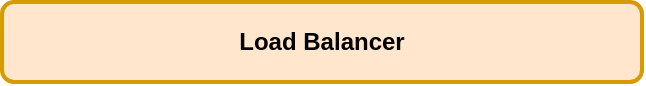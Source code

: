 <mxfile version="15.9.4" type="github">
  <diagram name="Page-1" id="c7558073-3199-34d8-9f00-42111426c3f3">
    <mxGraphModel dx="1422" dy="802" grid="1" gridSize="10" guides="1" tooltips="1" connect="1" arrows="1" fold="1" page="1" pageScale="1" pageWidth="826" pageHeight="1169" background="none" math="0" shadow="0">
      <root>
        <mxCell id="0" />
        <mxCell id="1" parent="0" />
        <mxCell id="X-37stWm01bm9PsuEd_Q-96" value="Load Balancer" style="rounded=1;whiteSpace=wrap;html=1;fillColor=#ffe6cc;strokeColor=#d79b00;strokeWidth=2;fontStyle=1" vertex="1" parent="1">
          <mxGeometry x="253" y="200" width="320" height="40" as="geometry" />
        </mxCell>
      </root>
    </mxGraphModel>
  </diagram>
</mxfile>
